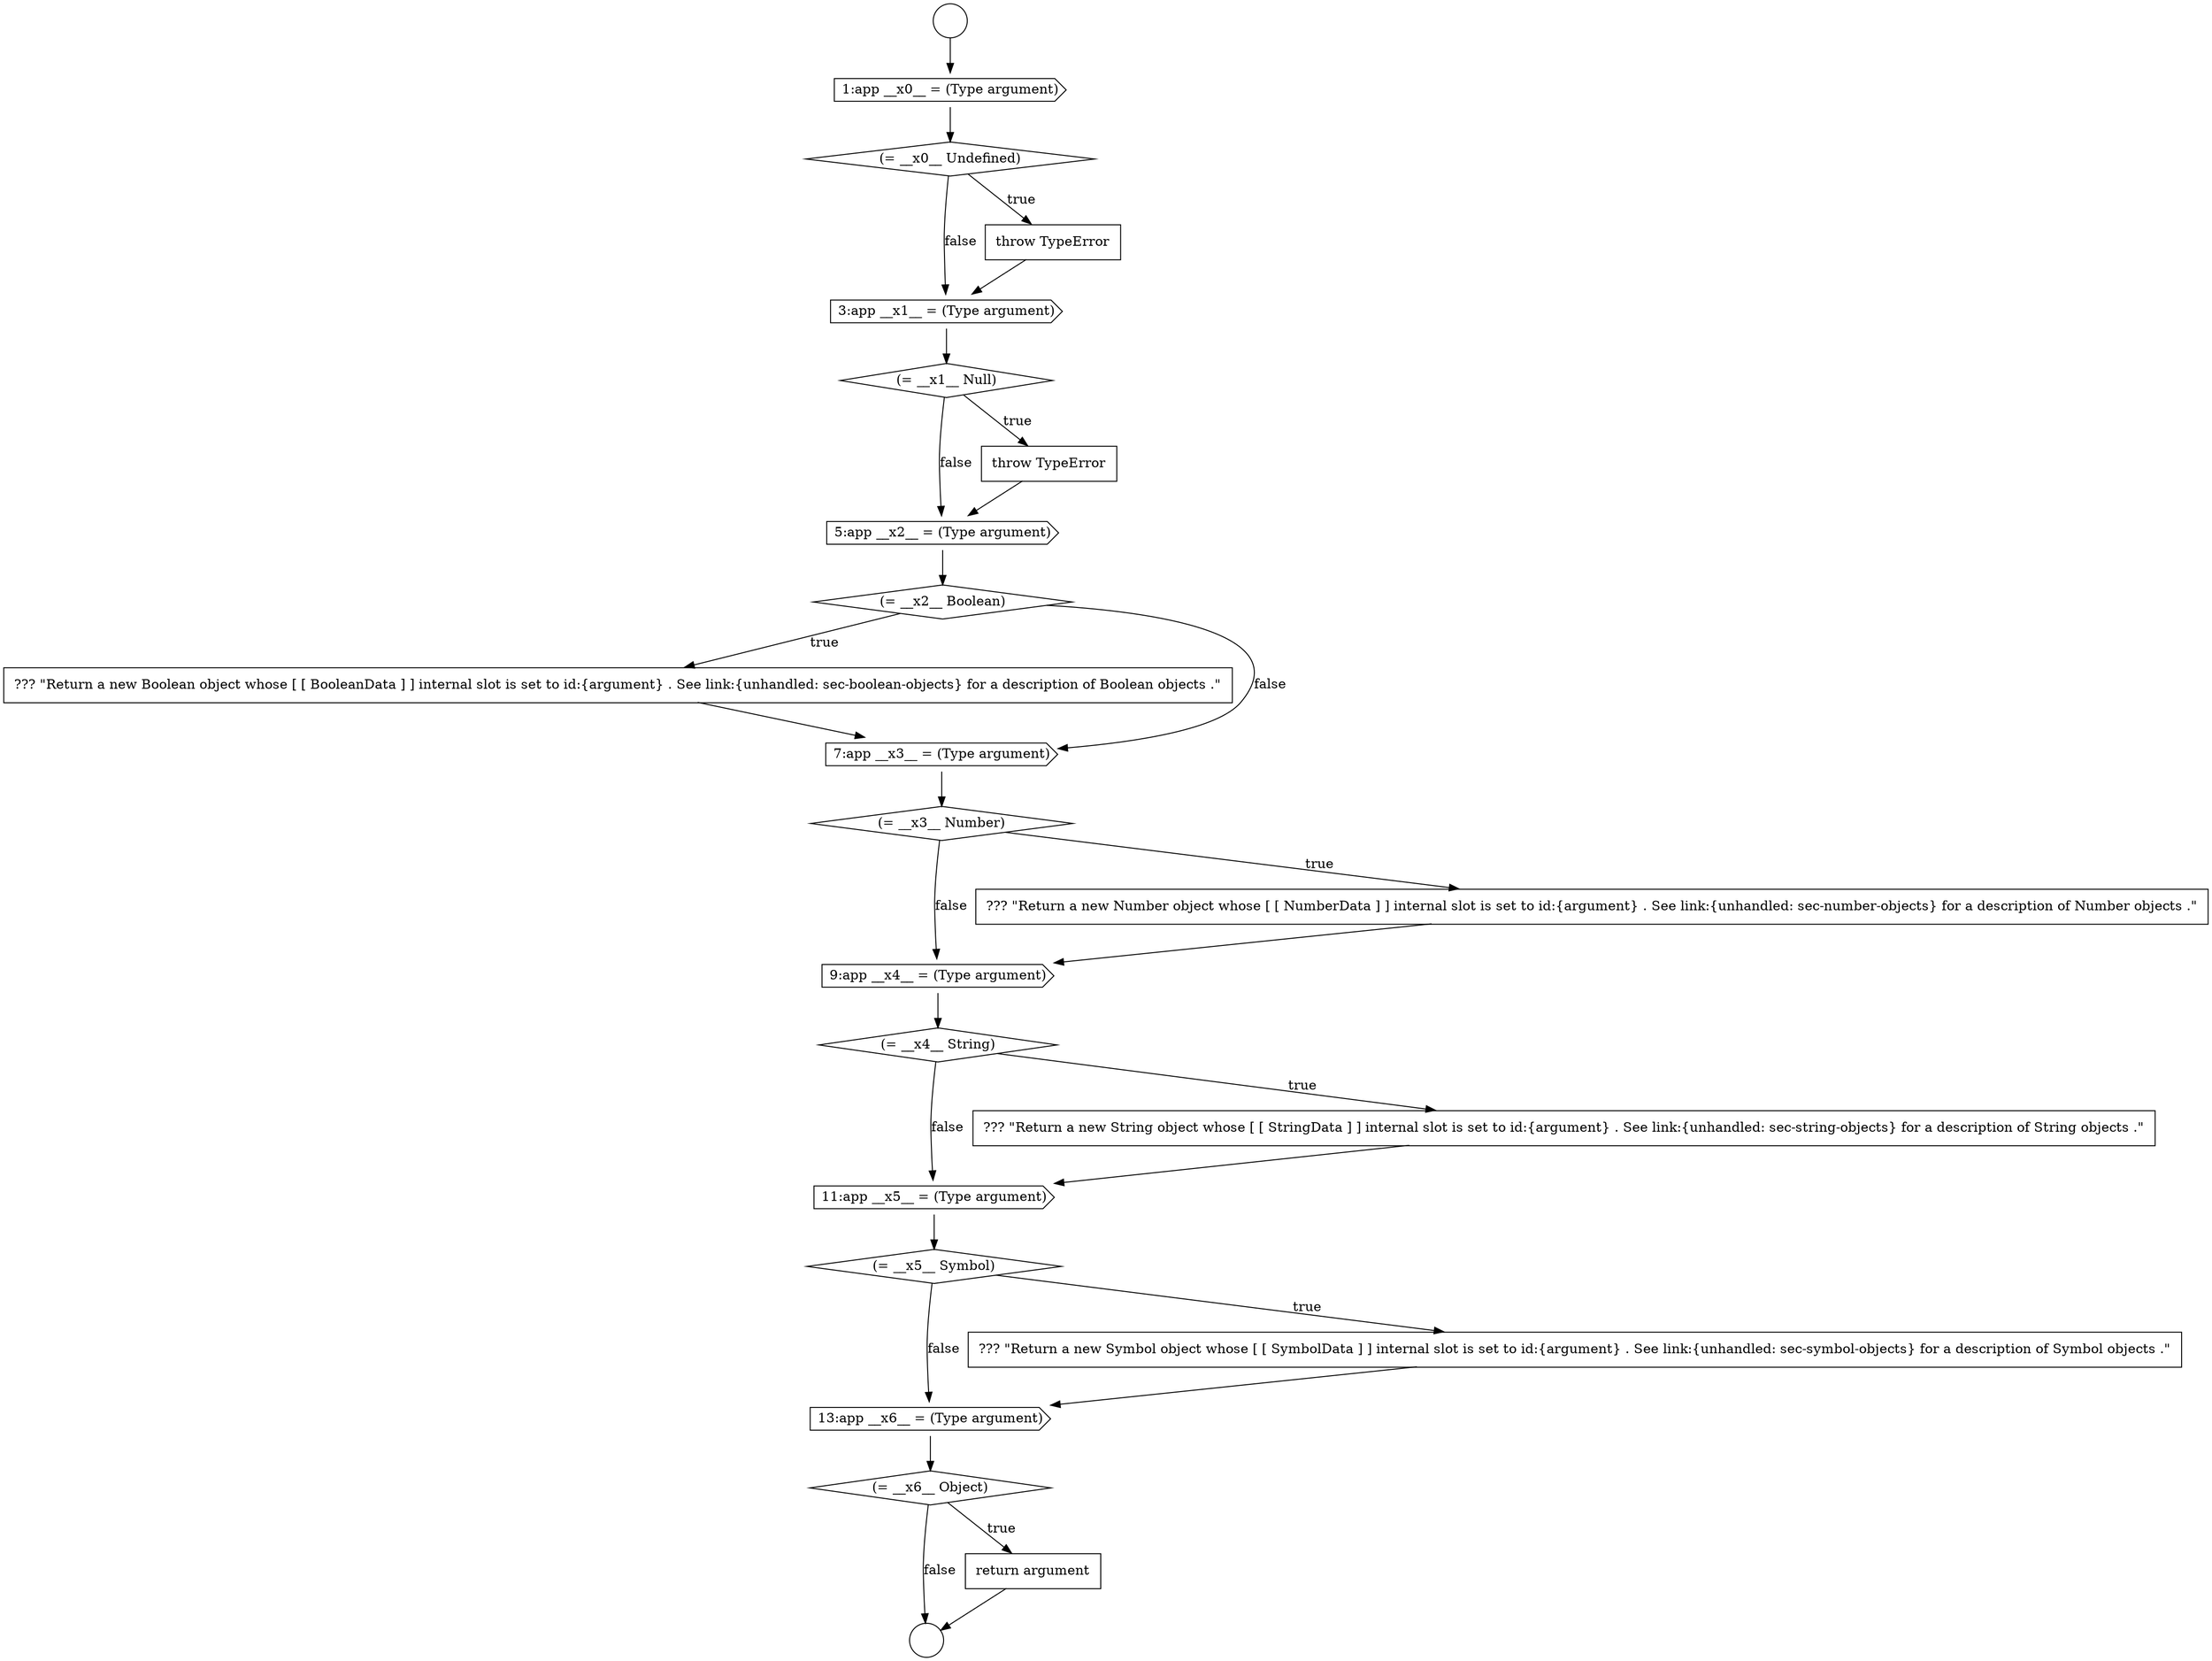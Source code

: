 digraph {
  node19787 [shape=diamond, label=<<font color="black">(= __x3__ Number)</font>> color="black" fillcolor="white" style=filled]
  node19776 [shape=circle label=" " color="black" fillcolor="white" style=filled]
  node19781 [shape=diamond, label=<<font color="black">(= __x1__ Null)</font>> color="black" fillcolor="white" style=filled]
  node19796 [shape=diamond, label=<<font color="black">(= __x6__ Object)</font>> color="black" fillcolor="white" style=filled]
  node19790 [shape=diamond, label=<<font color="black">(= __x4__ String)</font>> color="black" fillcolor="white" style=filled]
  node19784 [shape=diamond, label=<<font color="black">(= __x2__ Boolean)</font>> color="black" fillcolor="white" style=filled]
  node19785 [shape=none, margin=0, label=<<font color="black">
    <table border="0" cellborder="1" cellspacing="0" cellpadding="10">
      <tr><td align="left">??? &quot;Return a new Boolean object whose [ [ BooleanData ] ] internal slot is set to id:{argument} . See link:{unhandled: sec-boolean-objects} for a description of Boolean objects .&quot;</td></tr>
    </table>
  </font>> color="black" fillcolor="white" style=filled]
  node19789 [shape=cds, label=<<font color="black">9:app __x4__ = (Type argument)</font>> color="black" fillcolor="white" style=filled]
  node19792 [shape=cds, label=<<font color="black">11:app __x5__ = (Type argument)</font>> color="black" fillcolor="white" style=filled]
  node19795 [shape=cds, label=<<font color="black">13:app __x6__ = (Type argument)</font>> color="black" fillcolor="white" style=filled]
  node19780 [shape=cds, label=<<font color="black">3:app __x1__ = (Type argument)</font>> color="black" fillcolor="white" style=filled]
  node19786 [shape=cds, label=<<font color="black">7:app __x3__ = (Type argument)</font>> color="black" fillcolor="white" style=filled]
  node19783 [shape=cds, label=<<font color="black">5:app __x2__ = (Type argument)</font>> color="black" fillcolor="white" style=filled]
  node19777 [shape=cds, label=<<font color="black">1:app __x0__ = (Type argument)</font>> color="black" fillcolor="white" style=filled]
  node19775 [shape=circle label=" " color="black" fillcolor="white" style=filled]
  node19797 [shape=none, margin=0, label=<<font color="black">
    <table border="0" cellborder="1" cellspacing="0" cellpadding="10">
      <tr><td align="left">return argument</td></tr>
    </table>
  </font>> color="black" fillcolor="white" style=filled]
  node19782 [shape=none, margin=0, label=<<font color="black">
    <table border="0" cellborder="1" cellspacing="0" cellpadding="10">
      <tr><td align="left">throw TypeError</td></tr>
    </table>
  </font>> color="black" fillcolor="white" style=filled]
  node19778 [shape=diamond, label=<<font color="black">(= __x0__ Undefined)</font>> color="black" fillcolor="white" style=filled]
  node19793 [shape=diamond, label=<<font color="black">(= __x5__ Symbol)</font>> color="black" fillcolor="white" style=filled]
  node19788 [shape=none, margin=0, label=<<font color="black">
    <table border="0" cellborder="1" cellspacing="0" cellpadding="10">
      <tr><td align="left">??? &quot;Return a new Number object whose [ [ NumberData ] ] internal slot is set to id:{argument} . See link:{unhandled: sec-number-objects} for a description of Number objects .&quot;</td></tr>
    </table>
  </font>> color="black" fillcolor="white" style=filled]
  node19791 [shape=none, margin=0, label=<<font color="black">
    <table border="0" cellborder="1" cellspacing="0" cellpadding="10">
      <tr><td align="left">??? &quot;Return a new String object whose [ [ StringData ] ] internal slot is set to id:{argument} . See link:{unhandled: sec-string-objects} for a description of String objects .&quot;</td></tr>
    </table>
  </font>> color="black" fillcolor="white" style=filled]
  node19779 [shape=none, margin=0, label=<<font color="black">
    <table border="0" cellborder="1" cellspacing="0" cellpadding="10">
      <tr><td align="left">throw TypeError</td></tr>
    </table>
  </font>> color="black" fillcolor="white" style=filled]
  node19794 [shape=none, margin=0, label=<<font color="black">
    <table border="0" cellborder="1" cellspacing="0" cellpadding="10">
      <tr><td align="left">??? &quot;Return a new Symbol object whose [ [ SymbolData ] ] internal slot is set to id:{argument} . See link:{unhandled: sec-symbol-objects} for a description of Symbol objects .&quot;</td></tr>
    </table>
  </font>> color="black" fillcolor="white" style=filled]
  node19786 -> node19787 [ color="black"]
  node19777 -> node19778 [ color="black"]
  node19782 -> node19783 [ color="black"]
  node19775 -> node19777 [ color="black"]
  node19778 -> node19779 [label=<<font color="black">true</font>> color="black"]
  node19778 -> node19780 [label=<<font color="black">false</font>> color="black"]
  node19794 -> node19795 [ color="black"]
  node19788 -> node19789 [ color="black"]
  node19789 -> node19790 [ color="black"]
  node19792 -> node19793 [ color="black"]
  node19779 -> node19780 [ color="black"]
  node19781 -> node19782 [label=<<font color="black">true</font>> color="black"]
  node19781 -> node19783 [label=<<font color="black">false</font>> color="black"]
  node19784 -> node19785 [label=<<font color="black">true</font>> color="black"]
  node19784 -> node19786 [label=<<font color="black">false</font>> color="black"]
  node19783 -> node19784 [ color="black"]
  node19787 -> node19788 [label=<<font color="black">true</font>> color="black"]
  node19787 -> node19789 [label=<<font color="black">false</font>> color="black"]
  node19780 -> node19781 [ color="black"]
  node19793 -> node19794 [label=<<font color="black">true</font>> color="black"]
  node19793 -> node19795 [label=<<font color="black">false</font>> color="black"]
  node19795 -> node19796 [ color="black"]
  node19797 -> node19776 [ color="black"]
  node19790 -> node19791 [label=<<font color="black">true</font>> color="black"]
  node19790 -> node19792 [label=<<font color="black">false</font>> color="black"]
  node19785 -> node19786 [ color="black"]
  node19791 -> node19792 [ color="black"]
  node19796 -> node19797 [label=<<font color="black">true</font>> color="black"]
  node19796 -> node19776 [label=<<font color="black">false</font>> color="black"]
}
